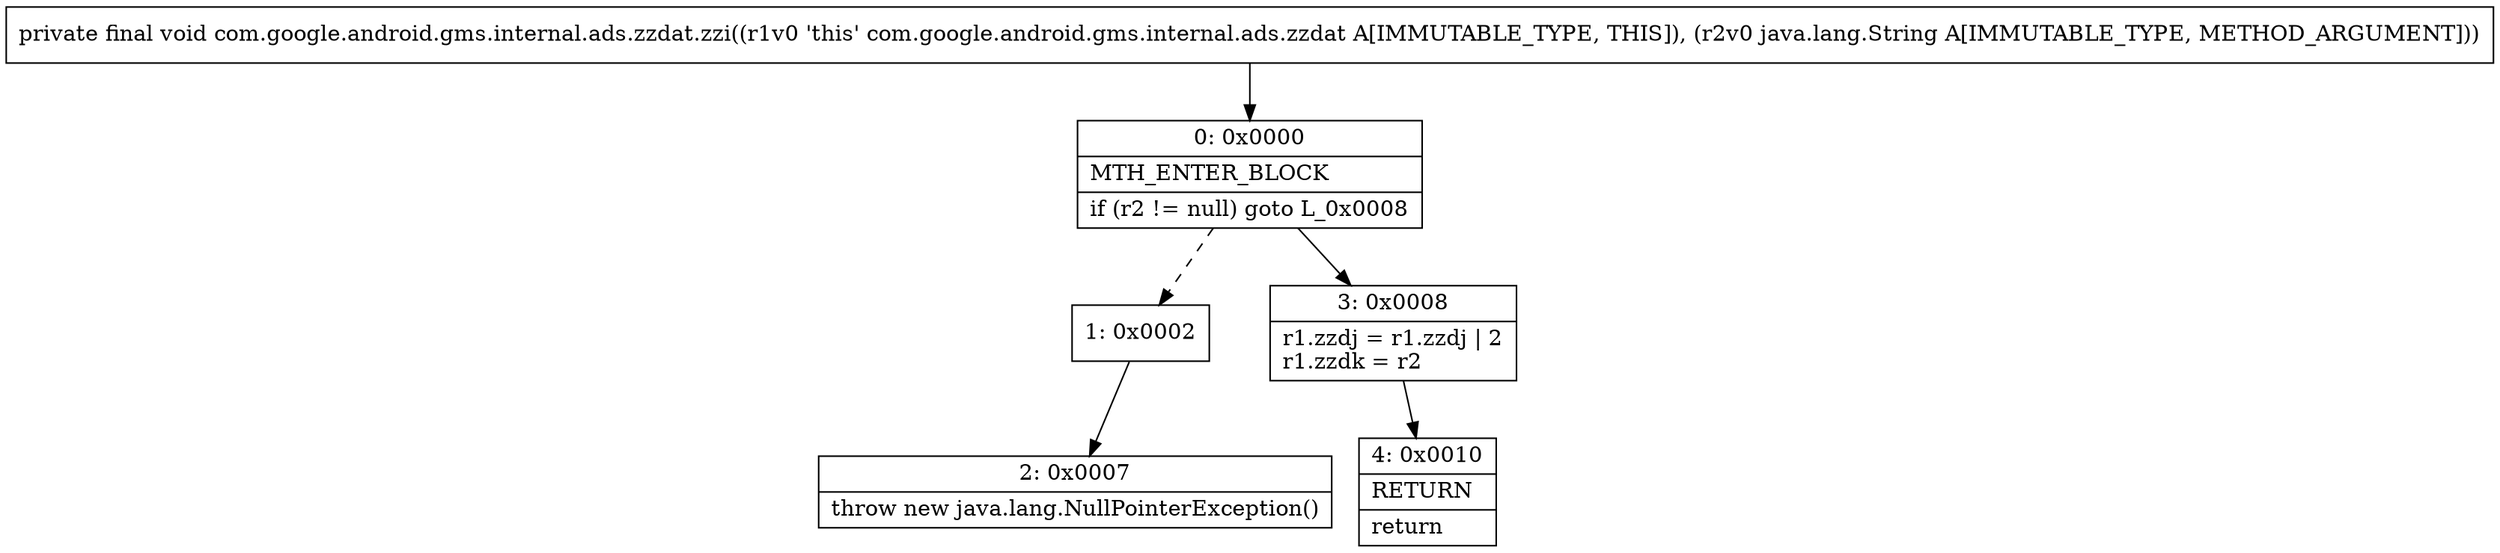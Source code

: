 digraph "CFG forcom.google.android.gms.internal.ads.zzdat.zzi(Ljava\/lang\/String;)V" {
Node_0 [shape=record,label="{0\:\ 0x0000|MTH_ENTER_BLOCK\l|if (r2 != null) goto L_0x0008\l}"];
Node_1 [shape=record,label="{1\:\ 0x0002}"];
Node_2 [shape=record,label="{2\:\ 0x0007|throw new java.lang.NullPointerException()\l}"];
Node_3 [shape=record,label="{3\:\ 0x0008|r1.zzdj = r1.zzdj \| 2\lr1.zzdk = r2\l}"];
Node_4 [shape=record,label="{4\:\ 0x0010|RETURN\l|return\l}"];
MethodNode[shape=record,label="{private final void com.google.android.gms.internal.ads.zzdat.zzi((r1v0 'this' com.google.android.gms.internal.ads.zzdat A[IMMUTABLE_TYPE, THIS]), (r2v0 java.lang.String A[IMMUTABLE_TYPE, METHOD_ARGUMENT])) }"];
MethodNode -> Node_0;
Node_0 -> Node_1[style=dashed];
Node_0 -> Node_3;
Node_1 -> Node_2;
Node_3 -> Node_4;
}


